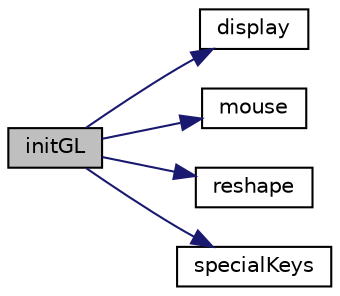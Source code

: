 digraph "initGL"
{
 // INTERACTIVE_SVG=YES
 // LATEX_PDF_SIZE
  edge [fontname="Helvetica",fontsize="10",labelfontname="Helvetica",labelfontsize="10"];
  node [fontname="Helvetica",fontsize="10",shape=record];
  rankdir="LR";
  Node1 [label="initGL",height=0.2,width=0.4,color="black", fillcolor="grey75", style="filled", fontcolor="black",tooltip="A init function ."];
  Node1 -> Node2 [color="midnightblue",fontsize="10",style="solid",fontname="Helvetica"];
  Node2 [label="display",height=0.2,width=0.4,color="black", fillcolor="white", style="filled",URL="$backup_2gol_8cpp.html#a1e5b20fed15743656bb6d2e6a6ea6269",tooltip="A function ."];
  Node1 -> Node3 [color="midnightblue",fontsize="10",style="solid",fontname="Helvetica"];
  Node3 [label="mouse",height=0.2,width=0.4,color="black", fillcolor="white", style="filled",URL="$backup_2gol_8cpp.html#ac76a5d78172a826cd6ee9512b89a86c0",tooltip="A function."];
  Node1 -> Node4 [color="midnightblue",fontsize="10",style="solid",fontname="Helvetica"];
  Node4 [label="reshape",height=0.2,width=0.4,color="black", fillcolor="white", style="filled",URL="$backup_2gol_8cpp.html#a0447aef09d3c4464e6f8d81340f3a4b0",tooltip="A function."];
  Node1 -> Node5 [color="midnightblue",fontsize="10",style="solid",fontname="Helvetica"];
  Node5 [label="specialKeys",height=0.2,width=0.4,color="black", fillcolor="white", style="filled",URL="$backup_2gol_8cpp.html#adb204205e9da0b007a775e68d1ef6bd5",tooltip="A function."];
}
